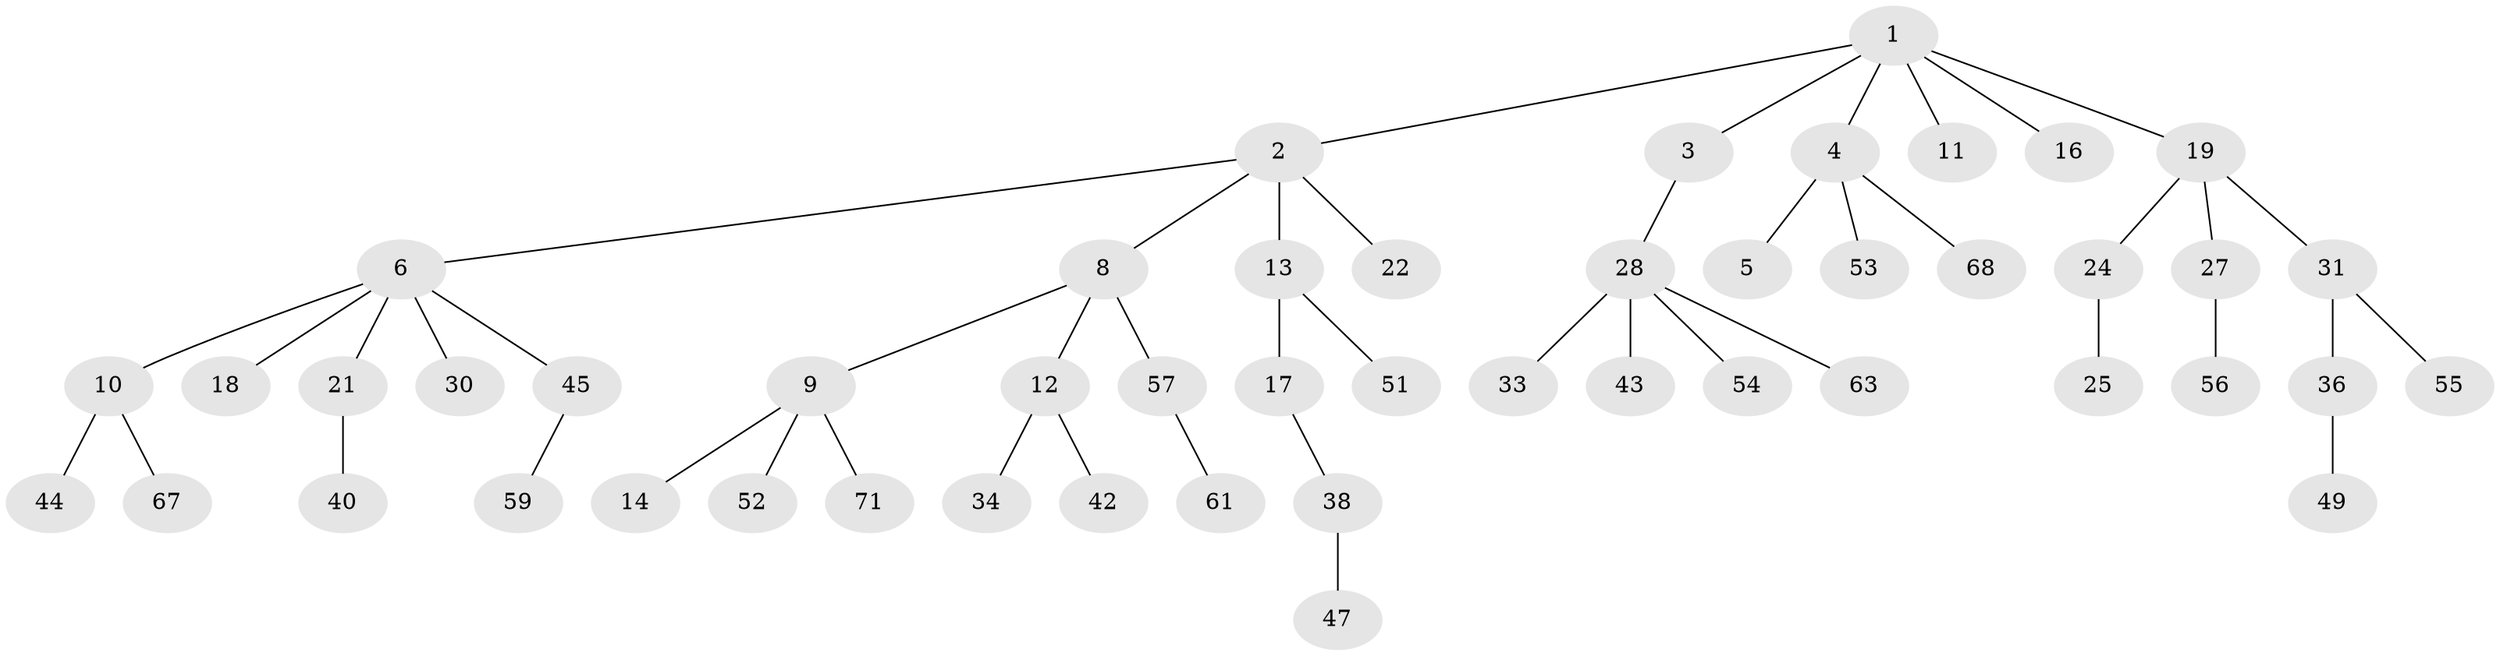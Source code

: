 // Generated by graph-tools (version 1.1) at 2025/52/02/27/25 19:52:09]
// undirected, 49 vertices, 48 edges
graph export_dot {
graph [start="1"]
  node [color=gray90,style=filled];
  1 [super="+7"];
  2 [super="+39"];
  3;
  4 [super="+62"];
  5;
  6 [super="+50"];
  8;
  9 [super="+23"];
  10 [super="+37"];
  11;
  12 [super="+15"];
  13 [super="+26"];
  14 [super="+58"];
  16;
  17;
  18;
  19 [super="+20"];
  21;
  22 [super="+29"];
  24 [super="+66"];
  25;
  27 [super="+32"];
  28 [super="+46"];
  30;
  31 [super="+65"];
  33 [super="+35"];
  34 [super="+69"];
  36 [super="+60"];
  38 [super="+41"];
  40 [super="+48"];
  42;
  43;
  44;
  45 [super="+64"];
  47;
  49;
  51;
  52;
  53;
  54;
  55;
  56;
  57 [super="+70"];
  59;
  61;
  63;
  67;
  68;
  71;
  1 -- 2;
  1 -- 3;
  1 -- 4;
  1 -- 19;
  1 -- 16;
  1 -- 11;
  2 -- 6;
  2 -- 8;
  2 -- 13;
  2 -- 22;
  3 -- 28;
  4 -- 5;
  4 -- 53;
  4 -- 68;
  6 -- 10;
  6 -- 18;
  6 -- 21;
  6 -- 30;
  6 -- 45;
  8 -- 9;
  8 -- 12;
  8 -- 57;
  9 -- 14;
  9 -- 71;
  9 -- 52;
  10 -- 67;
  10 -- 44;
  12 -- 34;
  12 -- 42;
  13 -- 17;
  13 -- 51;
  17 -- 38;
  19 -- 31;
  19 -- 24;
  19 -- 27;
  21 -- 40;
  24 -- 25;
  27 -- 56;
  28 -- 33;
  28 -- 43;
  28 -- 54;
  28 -- 63;
  31 -- 36;
  31 -- 55;
  36 -- 49;
  38 -- 47;
  45 -- 59;
  57 -- 61;
}
